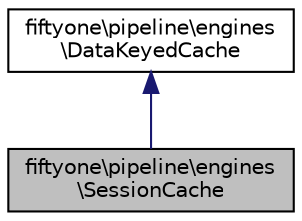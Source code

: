 digraph "fiftyone\pipeline\engines\SessionCache"
{
 // LATEX_PDF_SIZE
  bgcolor="transparent";
  edge [fontname="Helvetica",fontsize="10",labelfontname="Helvetica",labelfontsize="10"];
  node [fontname="Helvetica",fontsize="10",shape=record];
  Node2 [label="fiftyone\\pipeline\\engines\l\\SessionCache",height=0.2,width=0.4,color="black", fillcolor="grey75", style="filled", fontcolor="black",tooltip="An extension of the cache class that stores a cache in a user's session if PHP sessions are active."];
  Node3 -> Node2 [dir="back",color="midnightblue",fontsize="10",style="solid",fontname="Helvetica"];
  Node3 [label="fiftyone\\pipeline\\engines\l\\DataKeyedCache",height=0.2,width=0.4,color="black",URL="$classfiftyone_1_1pipeline_1_1engines_1_1_data_keyed_cache.html",tooltip="A simple cache class which has a get and set method Can be added to an engine to cache its results fo..."];
}
